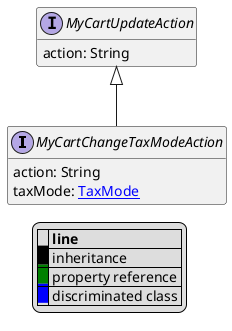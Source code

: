 @startuml

hide empty fields
hide empty methods
legend
|= |= line |
|<back:black>   </back>| inheritance |
|<back:green>   </back>| property reference |
|<back:blue>   </back>| discriminated class |
endlegend
interface MyCartChangeTaxModeAction [[MyCartChangeTaxModeAction.svg]] extends MyCartUpdateAction {
    action: String
    taxMode: [[TaxMode.svg TaxMode]]
}
interface MyCartUpdateAction [[MyCartUpdateAction.svg]]  {
    action: String
}





@enduml
